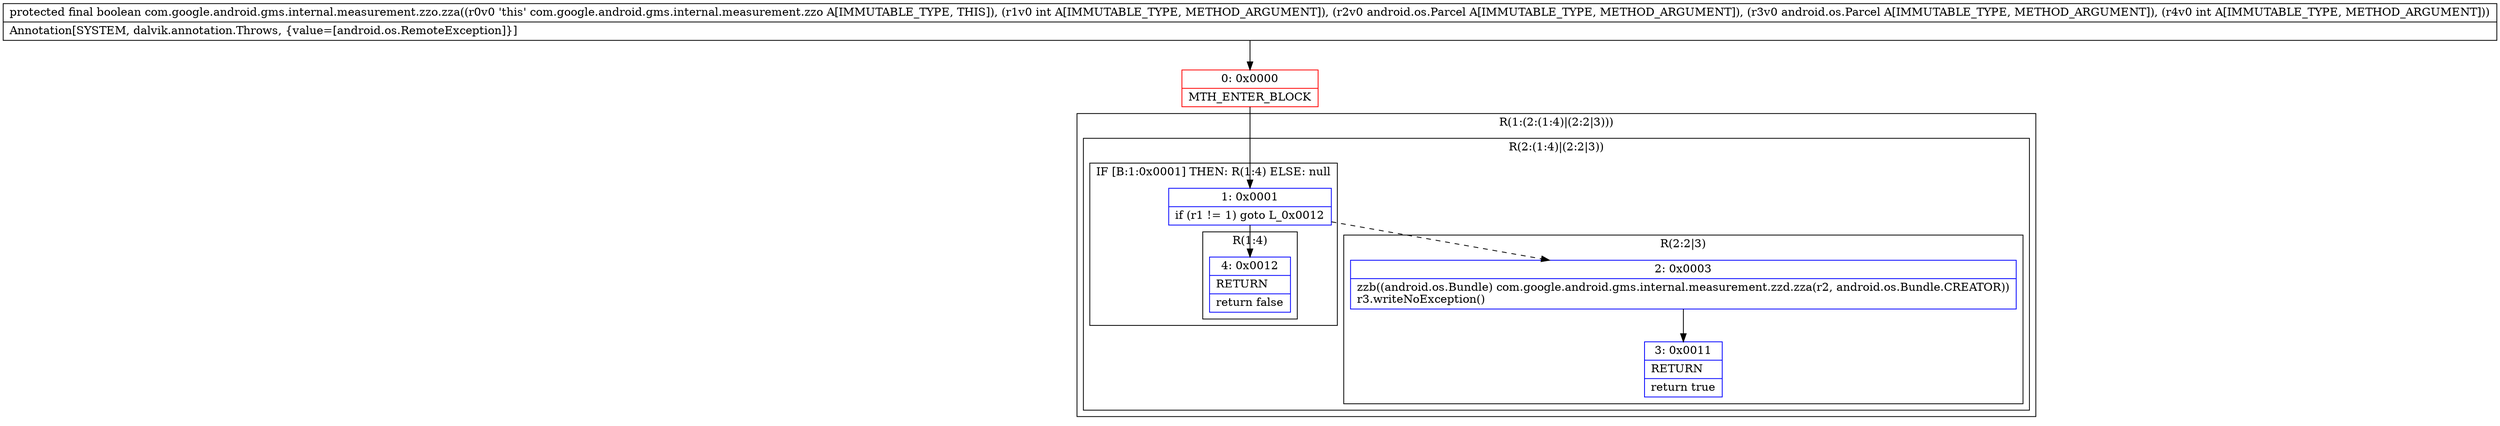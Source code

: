 digraph "CFG forcom.google.android.gms.internal.measurement.zzo.zza(ILandroid\/os\/Parcel;Landroid\/os\/Parcel;I)Z" {
subgraph cluster_Region_149427071 {
label = "R(1:(2:(1:4)|(2:2|3)))";
node [shape=record,color=blue];
subgraph cluster_Region_866633119 {
label = "R(2:(1:4)|(2:2|3))";
node [shape=record,color=blue];
subgraph cluster_IfRegion_1456478195 {
label = "IF [B:1:0x0001] THEN: R(1:4) ELSE: null";
node [shape=record,color=blue];
Node_1 [shape=record,label="{1\:\ 0x0001|if (r1 != 1) goto L_0x0012\l}"];
subgraph cluster_Region_1932979527 {
label = "R(1:4)";
node [shape=record,color=blue];
Node_4 [shape=record,label="{4\:\ 0x0012|RETURN\l|return false\l}"];
}
}
subgraph cluster_Region_990739381 {
label = "R(2:2|3)";
node [shape=record,color=blue];
Node_2 [shape=record,label="{2\:\ 0x0003|zzb((android.os.Bundle) com.google.android.gms.internal.measurement.zzd.zza(r2, android.os.Bundle.CREATOR))\lr3.writeNoException()\l}"];
Node_3 [shape=record,label="{3\:\ 0x0011|RETURN\l|return true\l}"];
}
}
}
Node_0 [shape=record,color=red,label="{0\:\ 0x0000|MTH_ENTER_BLOCK\l}"];
MethodNode[shape=record,label="{protected final boolean com.google.android.gms.internal.measurement.zzo.zza((r0v0 'this' com.google.android.gms.internal.measurement.zzo A[IMMUTABLE_TYPE, THIS]), (r1v0 int A[IMMUTABLE_TYPE, METHOD_ARGUMENT]), (r2v0 android.os.Parcel A[IMMUTABLE_TYPE, METHOD_ARGUMENT]), (r3v0 android.os.Parcel A[IMMUTABLE_TYPE, METHOD_ARGUMENT]), (r4v0 int A[IMMUTABLE_TYPE, METHOD_ARGUMENT]))  | Annotation[SYSTEM, dalvik.annotation.Throws, \{value=[android.os.RemoteException]\}]\l}"];
MethodNode -> Node_0;
Node_1 -> Node_2[style=dashed];
Node_1 -> Node_4;
Node_2 -> Node_3;
Node_0 -> Node_1;
}


